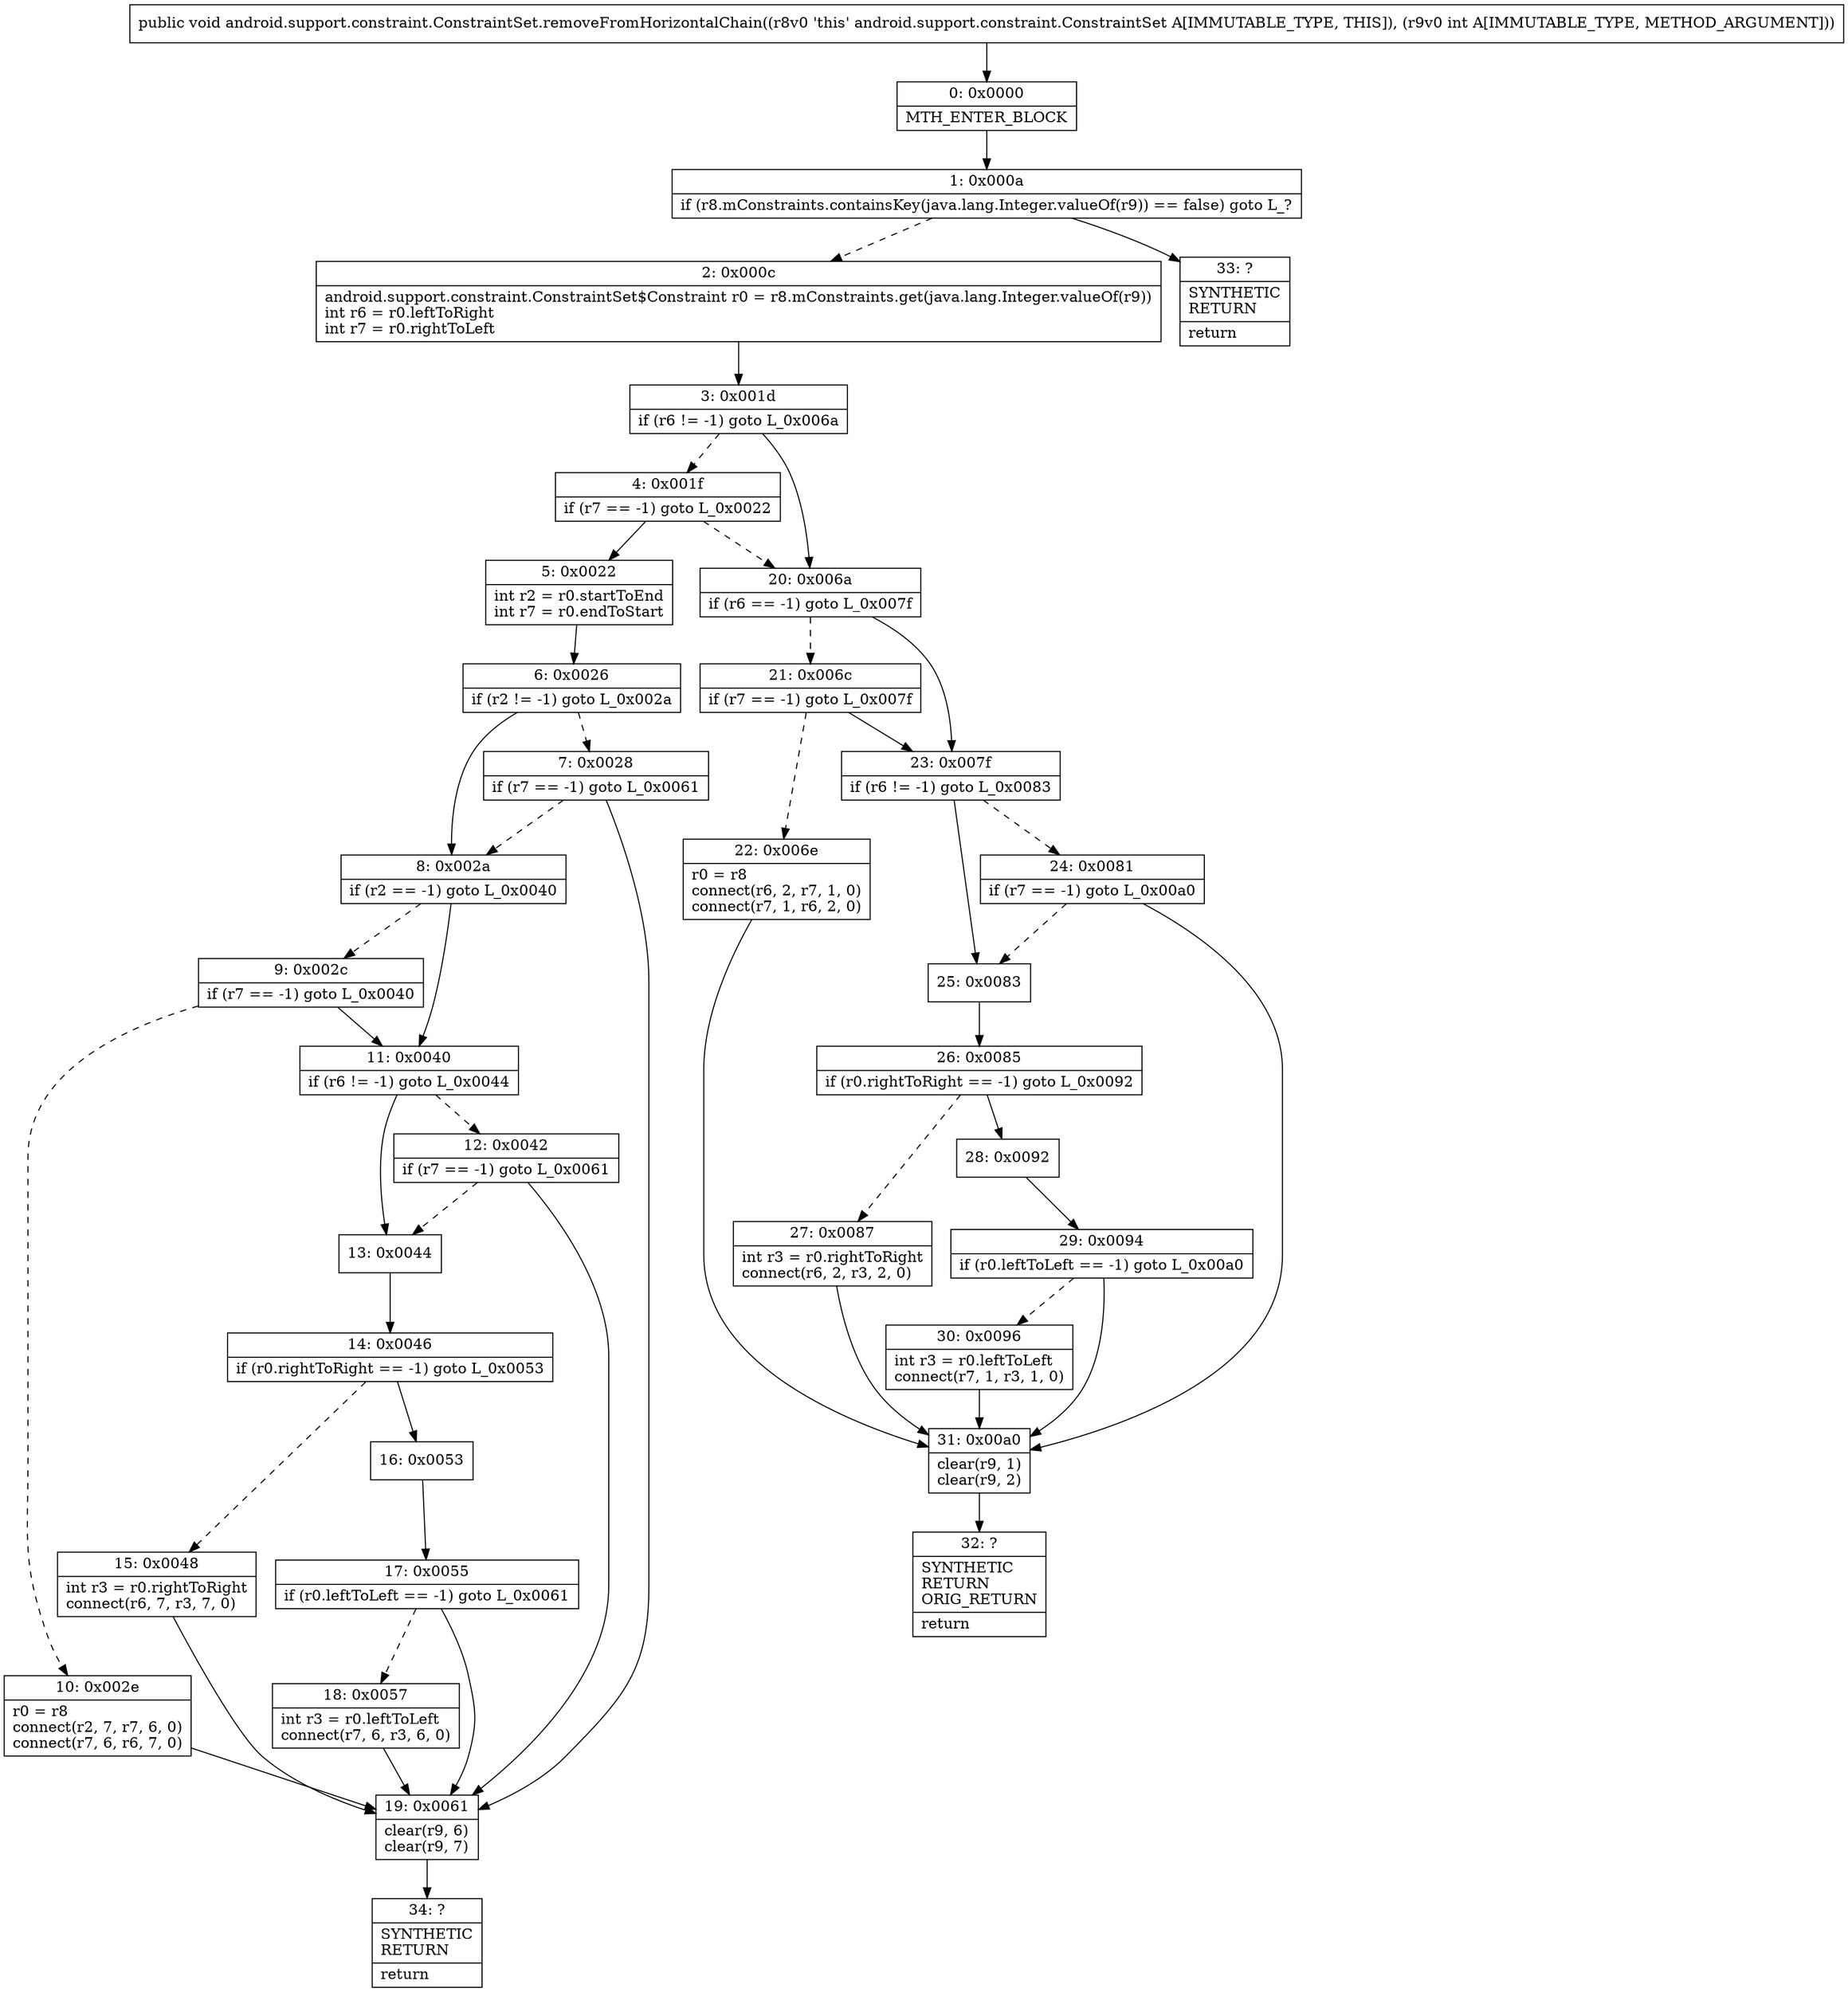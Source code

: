digraph "CFG forandroid.support.constraint.ConstraintSet.removeFromHorizontalChain(I)V" {
Node_0 [shape=record,label="{0\:\ 0x0000|MTH_ENTER_BLOCK\l}"];
Node_1 [shape=record,label="{1\:\ 0x000a|if (r8.mConstraints.containsKey(java.lang.Integer.valueOf(r9)) == false) goto L_?\l}"];
Node_2 [shape=record,label="{2\:\ 0x000c|android.support.constraint.ConstraintSet$Constraint r0 = r8.mConstraints.get(java.lang.Integer.valueOf(r9))\lint r6 = r0.leftToRight\lint r7 = r0.rightToLeft\l}"];
Node_3 [shape=record,label="{3\:\ 0x001d|if (r6 != \-1) goto L_0x006a\l}"];
Node_4 [shape=record,label="{4\:\ 0x001f|if (r7 == \-1) goto L_0x0022\l}"];
Node_5 [shape=record,label="{5\:\ 0x0022|int r2 = r0.startToEnd\lint r7 = r0.endToStart\l}"];
Node_6 [shape=record,label="{6\:\ 0x0026|if (r2 != \-1) goto L_0x002a\l}"];
Node_7 [shape=record,label="{7\:\ 0x0028|if (r7 == \-1) goto L_0x0061\l}"];
Node_8 [shape=record,label="{8\:\ 0x002a|if (r2 == \-1) goto L_0x0040\l}"];
Node_9 [shape=record,label="{9\:\ 0x002c|if (r7 == \-1) goto L_0x0040\l}"];
Node_10 [shape=record,label="{10\:\ 0x002e|r0 = r8\lconnect(r2, 7, r7, 6, 0)\lconnect(r7, 6, r6, 7, 0)\l}"];
Node_11 [shape=record,label="{11\:\ 0x0040|if (r6 != \-1) goto L_0x0044\l}"];
Node_12 [shape=record,label="{12\:\ 0x0042|if (r7 == \-1) goto L_0x0061\l}"];
Node_13 [shape=record,label="{13\:\ 0x0044}"];
Node_14 [shape=record,label="{14\:\ 0x0046|if (r0.rightToRight == \-1) goto L_0x0053\l}"];
Node_15 [shape=record,label="{15\:\ 0x0048|int r3 = r0.rightToRight\lconnect(r6, 7, r3, 7, 0)\l}"];
Node_16 [shape=record,label="{16\:\ 0x0053}"];
Node_17 [shape=record,label="{17\:\ 0x0055|if (r0.leftToLeft == \-1) goto L_0x0061\l}"];
Node_18 [shape=record,label="{18\:\ 0x0057|int r3 = r0.leftToLeft\lconnect(r7, 6, r3, 6, 0)\l}"];
Node_19 [shape=record,label="{19\:\ 0x0061|clear(r9, 6)\lclear(r9, 7)\l}"];
Node_20 [shape=record,label="{20\:\ 0x006a|if (r6 == \-1) goto L_0x007f\l}"];
Node_21 [shape=record,label="{21\:\ 0x006c|if (r7 == \-1) goto L_0x007f\l}"];
Node_22 [shape=record,label="{22\:\ 0x006e|r0 = r8\lconnect(r6, 2, r7, 1, 0)\lconnect(r7, 1, r6, 2, 0)\l}"];
Node_23 [shape=record,label="{23\:\ 0x007f|if (r6 != \-1) goto L_0x0083\l}"];
Node_24 [shape=record,label="{24\:\ 0x0081|if (r7 == \-1) goto L_0x00a0\l}"];
Node_25 [shape=record,label="{25\:\ 0x0083}"];
Node_26 [shape=record,label="{26\:\ 0x0085|if (r0.rightToRight == \-1) goto L_0x0092\l}"];
Node_27 [shape=record,label="{27\:\ 0x0087|int r3 = r0.rightToRight\lconnect(r6, 2, r3, 2, 0)\l}"];
Node_28 [shape=record,label="{28\:\ 0x0092}"];
Node_29 [shape=record,label="{29\:\ 0x0094|if (r0.leftToLeft == \-1) goto L_0x00a0\l}"];
Node_30 [shape=record,label="{30\:\ 0x0096|int r3 = r0.leftToLeft\lconnect(r7, 1, r3, 1, 0)\l}"];
Node_31 [shape=record,label="{31\:\ 0x00a0|clear(r9, 1)\lclear(r9, 2)\l}"];
Node_32 [shape=record,label="{32\:\ ?|SYNTHETIC\lRETURN\lORIG_RETURN\l|return\l}"];
Node_33 [shape=record,label="{33\:\ ?|SYNTHETIC\lRETURN\l|return\l}"];
Node_34 [shape=record,label="{34\:\ ?|SYNTHETIC\lRETURN\l|return\l}"];
MethodNode[shape=record,label="{public void android.support.constraint.ConstraintSet.removeFromHorizontalChain((r8v0 'this' android.support.constraint.ConstraintSet A[IMMUTABLE_TYPE, THIS]), (r9v0 int A[IMMUTABLE_TYPE, METHOD_ARGUMENT])) }"];
MethodNode -> Node_0;
Node_0 -> Node_1;
Node_1 -> Node_2[style=dashed];
Node_1 -> Node_33;
Node_2 -> Node_3;
Node_3 -> Node_4[style=dashed];
Node_3 -> Node_20;
Node_4 -> Node_5;
Node_4 -> Node_20[style=dashed];
Node_5 -> Node_6;
Node_6 -> Node_7[style=dashed];
Node_6 -> Node_8;
Node_7 -> Node_8[style=dashed];
Node_7 -> Node_19;
Node_8 -> Node_9[style=dashed];
Node_8 -> Node_11;
Node_9 -> Node_10[style=dashed];
Node_9 -> Node_11;
Node_10 -> Node_19;
Node_11 -> Node_12[style=dashed];
Node_11 -> Node_13;
Node_12 -> Node_13[style=dashed];
Node_12 -> Node_19;
Node_13 -> Node_14;
Node_14 -> Node_15[style=dashed];
Node_14 -> Node_16;
Node_15 -> Node_19;
Node_16 -> Node_17;
Node_17 -> Node_18[style=dashed];
Node_17 -> Node_19;
Node_18 -> Node_19;
Node_19 -> Node_34;
Node_20 -> Node_21[style=dashed];
Node_20 -> Node_23;
Node_21 -> Node_22[style=dashed];
Node_21 -> Node_23;
Node_22 -> Node_31;
Node_23 -> Node_24[style=dashed];
Node_23 -> Node_25;
Node_24 -> Node_25[style=dashed];
Node_24 -> Node_31;
Node_25 -> Node_26;
Node_26 -> Node_27[style=dashed];
Node_26 -> Node_28;
Node_27 -> Node_31;
Node_28 -> Node_29;
Node_29 -> Node_30[style=dashed];
Node_29 -> Node_31;
Node_30 -> Node_31;
Node_31 -> Node_32;
}

